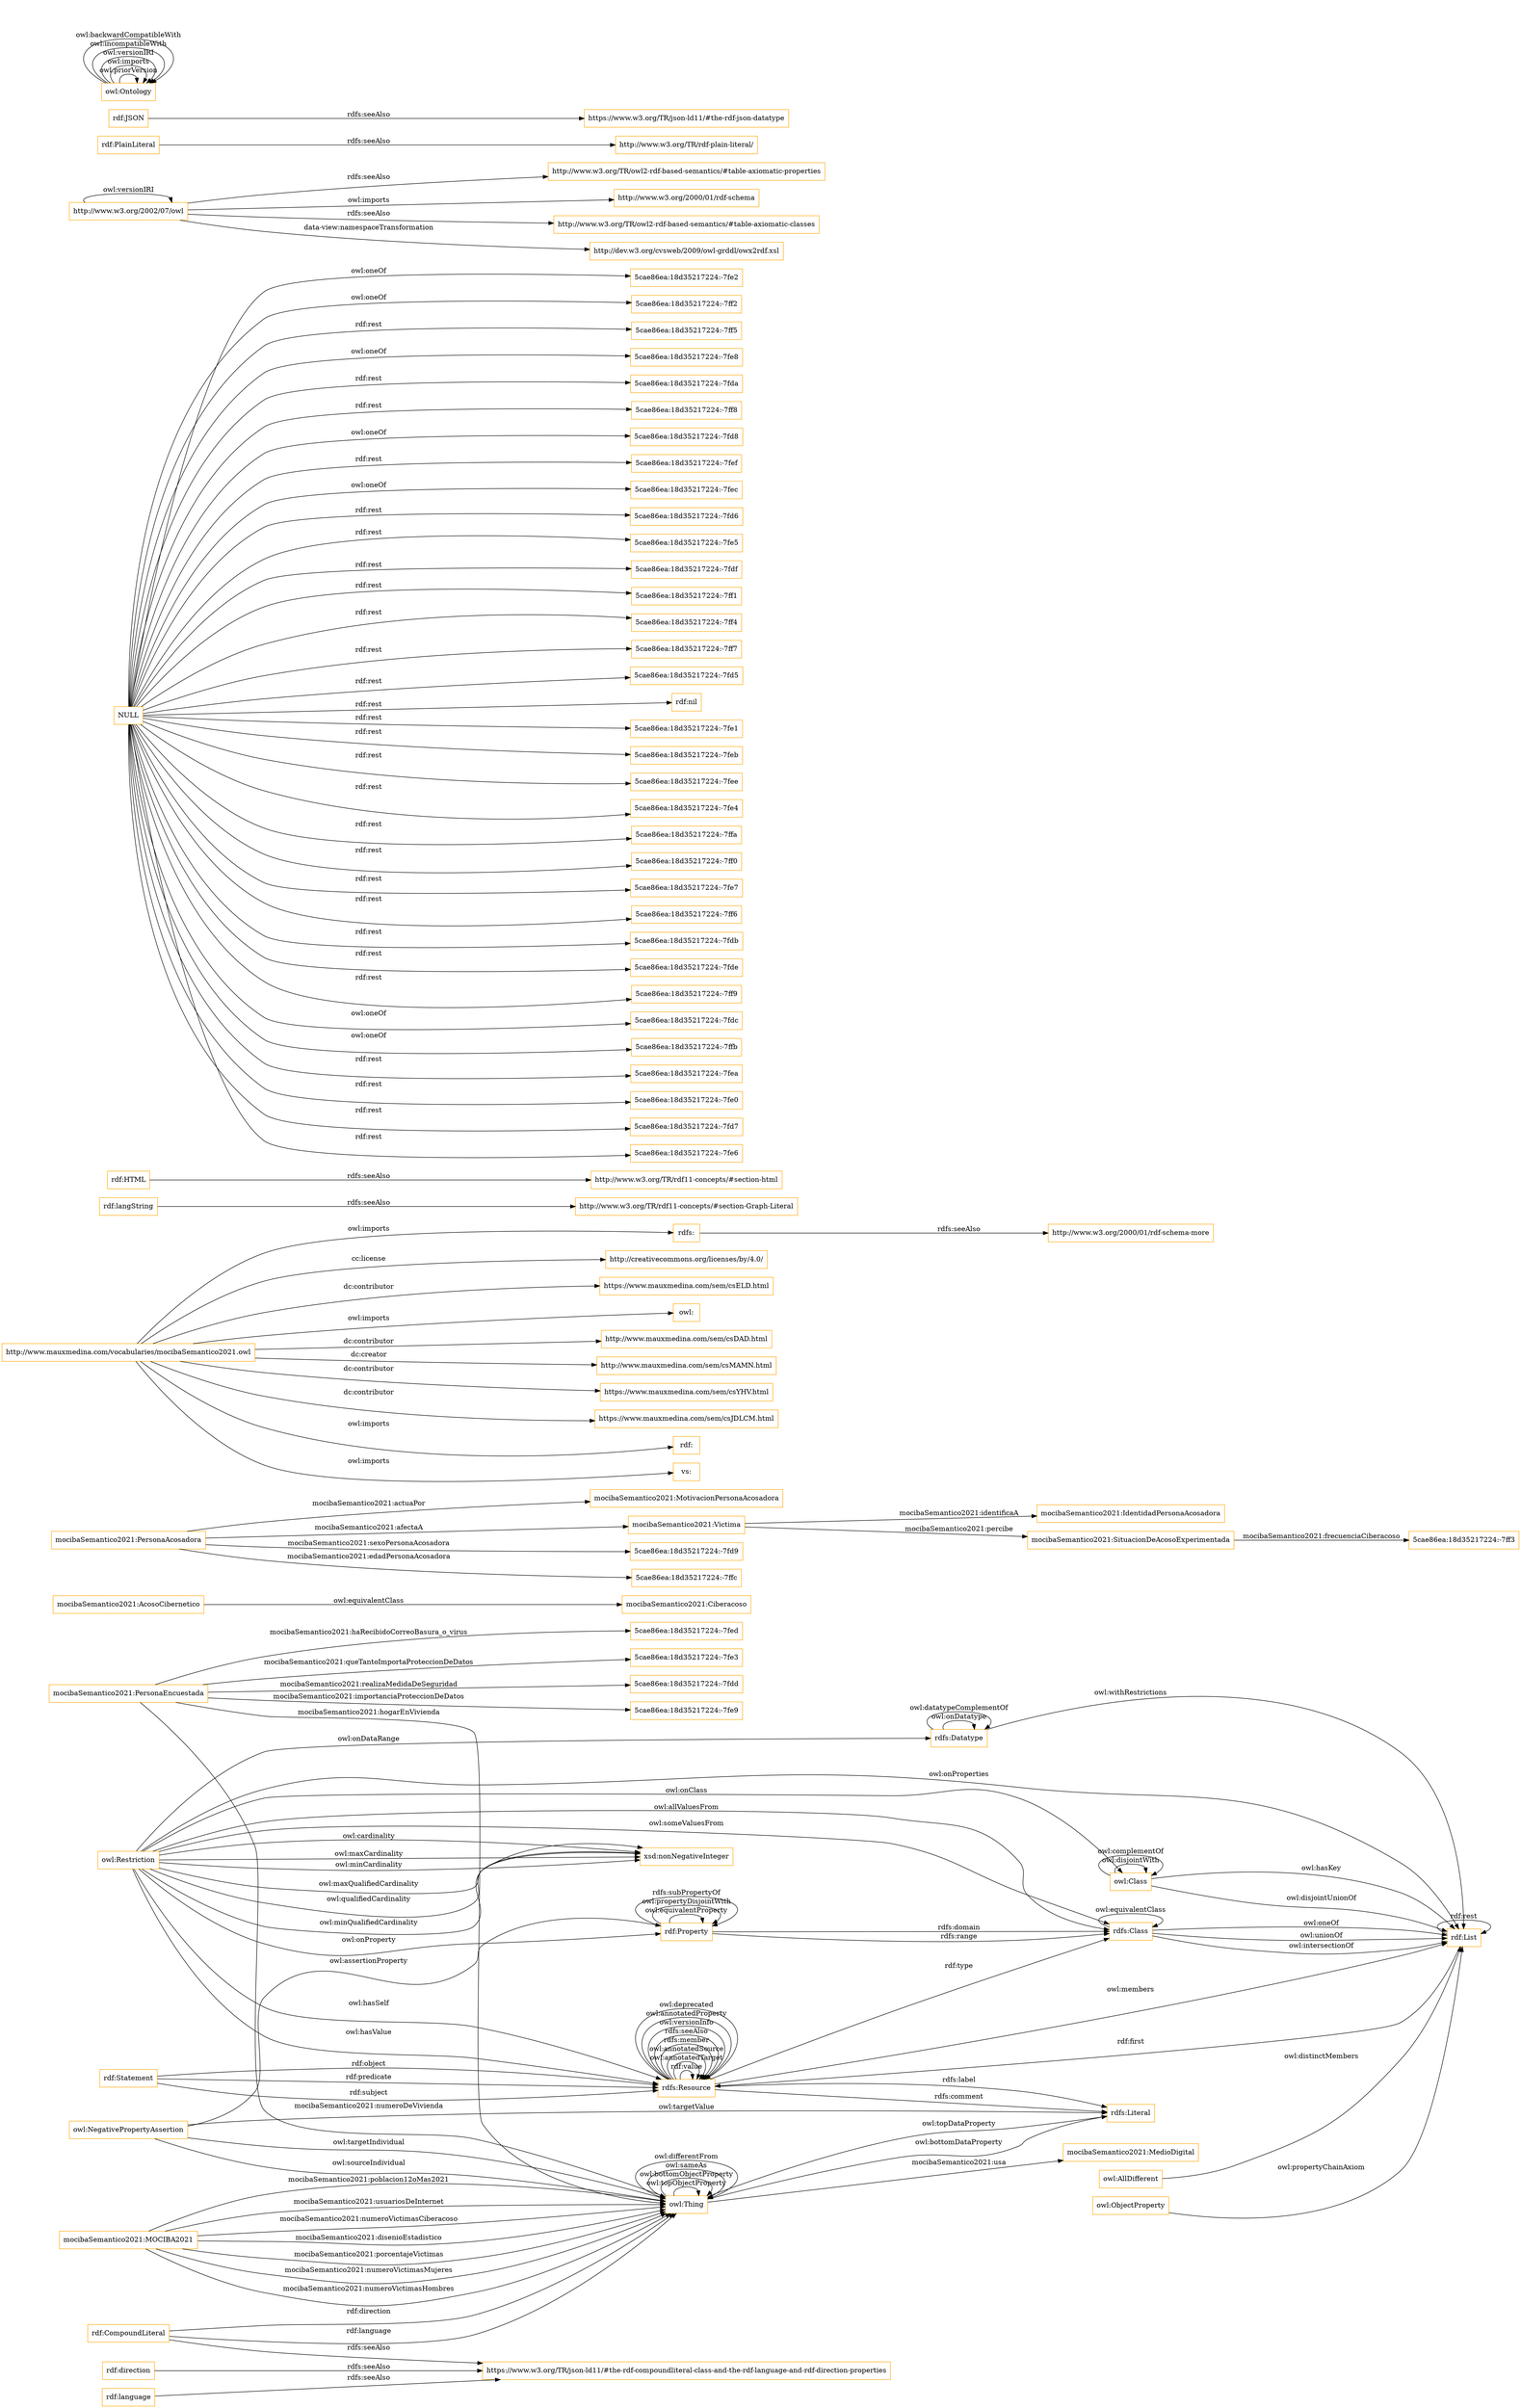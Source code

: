 digraph ar2dtool_diagram { 
rankdir=LR;
size="1501"
node [shape = rectangle, color="orange"]; "mocibaSemantico2021:PersonaEncuestada" "mocibaSemantico2021:AcosoCibernetico" "mocibaSemantico2021:MedioDigital" "mocibaSemantico2021:PersonaAcosadora" "mocibaSemantico2021:MotivacionPersonaAcosadora" "mocibaSemantico2021:Victima" "mocibaSemantico2021:IdentidadPersonaAcosadora" "mocibaSemantico2021:SituacionDeAcosoExperimentada" "mocibaSemantico2021:MOCIBA2021" "mocibaSemantico2021:Ciberacoso" "owl:Thing" ; /*classes style*/
	"rdfs:" -> "http://www.w3.org/2000/01/rdf-schema-more" [ label = "rdfs:seeAlso" ];
	"rdf:langString" -> "http://www.w3.org/TR/rdf11-concepts/#section-Graph-Literal" [ label = "rdfs:seeAlso" ];
	"rdf:CompoundLiteral" -> "https://www.w3.org/TR/json-ld11/#the-rdf-compoundliteral-class-and-the-rdf-language-and-rdf-direction-properties" [ label = "rdfs:seeAlso" ];
	"rdf:direction" -> "https://www.w3.org/TR/json-ld11/#the-rdf-compoundliteral-class-and-the-rdf-language-and-rdf-direction-properties" [ label = "rdfs:seeAlso" ];
	"rdf:language" -> "https://www.w3.org/TR/json-ld11/#the-rdf-compoundliteral-class-and-the-rdf-language-and-rdf-direction-properties" [ label = "rdfs:seeAlso" ];
	"rdf:HTML" -> "http://www.w3.org/TR/rdf11-concepts/#section-html" [ label = "rdfs:seeAlso" ];
	"http://www.mauxmedina.com/vocabularies/mocibaSemantico2021.owl" -> "http://creativecommons.org/licenses/by/4.0/" [ label = "cc:license" ];
	"http://www.mauxmedina.com/vocabularies/mocibaSemantico2021.owl" -> "https://www.mauxmedina.com/sem/csELD.html" [ label = "dc:contributor" ];
	"http://www.mauxmedina.com/vocabularies/mocibaSemantico2021.owl" -> "owl:" [ label = "owl:imports" ];
	"http://www.mauxmedina.com/vocabularies/mocibaSemantico2021.owl" -> "http://www.mauxmedina.com/sem/csDAD.html" [ label = "dc:contributor" ];
	"http://www.mauxmedina.com/vocabularies/mocibaSemantico2021.owl" -> "http://www.mauxmedina.com/sem/csMAMN.html" [ label = "dc:creator" ];
	"http://www.mauxmedina.com/vocabularies/mocibaSemantico2021.owl" -> "https://www.mauxmedina.com/sem/csYHV.html" [ label = "dc:contributor" ];
	"http://www.mauxmedina.com/vocabularies/mocibaSemantico2021.owl" -> "https://www.mauxmedina.com/sem/csJDLCM.html" [ label = "dc:contributor" ];
	"http://www.mauxmedina.com/vocabularies/mocibaSemantico2021.owl" -> "rdfs:" [ label = "owl:imports" ];
	"http://www.mauxmedina.com/vocabularies/mocibaSemantico2021.owl" -> "rdf:" [ label = "owl:imports" ];
	"http://www.mauxmedina.com/vocabularies/mocibaSemantico2021.owl" -> "vs:" [ label = "owl:imports" ];
	"NULL" -> "5cae86ea:18d35217224:-7fe2" [ label = "owl:oneOf" ];
	"NULL" -> "5cae86ea:18d35217224:-7ff2" [ label = "owl:oneOf" ];
	"NULL" -> "5cae86ea:18d35217224:-7ff5" [ label = "rdf:rest" ];
	"NULL" -> "5cae86ea:18d35217224:-7fe8" [ label = "owl:oneOf" ];
	"NULL" -> "5cae86ea:18d35217224:-7fda" [ label = "rdf:rest" ];
	"NULL" -> "5cae86ea:18d35217224:-7ff8" [ label = "rdf:rest" ];
	"NULL" -> "5cae86ea:18d35217224:-7fd8" [ label = "owl:oneOf" ];
	"NULL" -> "5cae86ea:18d35217224:-7fef" [ label = "rdf:rest" ];
	"NULL" -> "5cae86ea:18d35217224:-7fec" [ label = "owl:oneOf" ];
	"NULL" -> "5cae86ea:18d35217224:-7fd6" [ label = "rdf:rest" ];
	"NULL" -> "5cae86ea:18d35217224:-7fe5" [ label = "rdf:rest" ];
	"NULL" -> "5cae86ea:18d35217224:-7fdf" [ label = "rdf:rest" ];
	"NULL" -> "5cae86ea:18d35217224:-7ff1" [ label = "rdf:rest" ];
	"NULL" -> "5cae86ea:18d35217224:-7ff4" [ label = "rdf:rest" ];
	"NULL" -> "5cae86ea:18d35217224:-7ff7" [ label = "rdf:rest" ];
	"NULL" -> "5cae86ea:18d35217224:-7fd5" [ label = "rdf:rest" ];
	"NULL" -> "rdf:nil" [ label = "rdf:rest" ];
	"NULL" -> "5cae86ea:18d35217224:-7fe1" [ label = "rdf:rest" ];
	"NULL" -> "5cae86ea:18d35217224:-7feb" [ label = "rdf:rest" ];
	"NULL" -> "5cae86ea:18d35217224:-7fee" [ label = "rdf:rest" ];
	"NULL" -> "5cae86ea:18d35217224:-7fe4" [ label = "rdf:rest" ];
	"NULL" -> "5cae86ea:18d35217224:-7ffa" [ label = "rdf:rest" ];
	"NULL" -> "5cae86ea:18d35217224:-7ff0" [ label = "rdf:rest" ];
	"NULL" -> "5cae86ea:18d35217224:-7fe7" [ label = "rdf:rest" ];
	"NULL" -> "5cae86ea:18d35217224:-7ff6" [ label = "rdf:rest" ];
	"NULL" -> "5cae86ea:18d35217224:-7fdb" [ label = "rdf:rest" ];
	"NULL" -> "5cae86ea:18d35217224:-7fde" [ label = "rdf:rest" ];
	"NULL" -> "5cae86ea:18d35217224:-7ff9" [ label = "rdf:rest" ];
	"NULL" -> "5cae86ea:18d35217224:-7fdc" [ label = "owl:oneOf" ];
	"NULL" -> "5cae86ea:18d35217224:-7ffb" [ label = "owl:oneOf" ];
	"NULL" -> "5cae86ea:18d35217224:-7fea" [ label = "rdf:rest" ];
	"NULL" -> "5cae86ea:18d35217224:-7fe0" [ label = "rdf:rest" ];
	"NULL" -> "5cae86ea:18d35217224:-7fd7" [ label = "rdf:rest" ];
	"NULL" -> "5cae86ea:18d35217224:-7fe6" [ label = "rdf:rest" ];
	"http://www.w3.org/2002/07/owl" -> "http://www.w3.org/TR/owl2-rdf-based-semantics/#table-axiomatic-properties" [ label = "rdfs:seeAlso" ];
	"http://www.w3.org/2002/07/owl" -> "http://www.w3.org/2000/01/rdf-schema" [ label = "owl:imports" ];
	"http://www.w3.org/2002/07/owl" -> "http://www.w3.org/TR/owl2-rdf-based-semantics/#table-axiomatic-classes" [ label = "rdfs:seeAlso" ];
	"http://www.w3.org/2002/07/owl" -> "http://dev.w3.org/cvsweb/2009/owl-grddl/owx2rdf.xsl" [ label = "data-view:namespaceTransformation" ];
	"http://www.w3.org/2002/07/owl" -> "http://www.w3.org/2002/07/owl" [ label = "owl:versionIRI" ];
	"rdf:PlainLiteral" -> "http://www.w3.org/TR/rdf-plain-literal/" [ label = "rdfs:seeAlso" ];
	"mocibaSemantico2021:AcosoCibernetico" -> "mocibaSemantico2021:Ciberacoso" [ label = "owl:equivalentClass" ];
	"rdf:JSON" -> "https://www.w3.org/TR/json-ld11/#the-rdf-json-datatype" [ label = "rdfs:seeAlso" ];
	"rdfs:Datatype" -> "rdfs:Datatype" [ label = "owl:onDatatype" ];
	"mocibaSemantico2021:PersonaAcosadora" -> "5cae86ea:18d35217224:-7fd9" [ label = "mocibaSemantico2021:sexoPersonaAcosadora" ];
	"rdfs:Resource" -> "rdfs:Resource" [ label = "rdf:value" ];
	"rdfs:Resource" -> "rdfs:Resource" [ label = "owl:annotatedTarget" ];
	"owl:AllDifferent" -> "rdf:List" [ label = "owl:distinctMembers" ];
	"mocibaSemantico2021:MOCIBA2021" -> "owl:Thing" [ label = "mocibaSemantico2021:porcentajeVictimas" ];
	"owl:Restriction" -> "owl:Class" [ label = "owl:onClass" ];
	"rdfs:Resource" -> "rdfs:Resource" [ label = "owl:annotatedSource" ];
	"owl:Thing" -> "owl:Thing" [ label = "owl:topObjectProperty" ];
	"owl:Class" -> "rdf:List" [ label = "owl:hasKey" ];
	"rdf:List" -> "rdf:List" [ label = "rdf:rest" ];
	"owl:Restriction" -> "xsd:nonNegativeInteger" [ label = "owl:maxQualifiedCardinality" ];
	"owl:NegativePropertyAssertion" -> "owl:Thing" [ label = "owl:targetIndividual" ];
	"owl:Restriction" -> "xsd:nonNegativeInteger" [ label = "owl:qualifiedCardinality" ];
	"mocibaSemantico2021:PersonaAcosadora" -> "mocibaSemantico2021:Victima" [ label = "mocibaSemantico2021:afectaA" ];
	"mocibaSemantico2021:PersonaEncuestada" -> "5cae86ea:18d35217224:-7fe9" [ label = "mocibaSemantico2021:importanciaProteccionDeDatos" ];
	"owl:NegativePropertyAssertion" -> "rdfs:Literal" [ label = "owl:targetValue" ];
	"owl:Restriction" -> "rdfs:Resource" [ label = "owl:hasSelf" ];
	"rdfs:Class" -> "rdfs:Class" [ label = "owl:equivalentClass" ];
	"rdfs:Datatype" -> "rdfs:Datatype" [ label = "owl:datatypeComplementOf" ];
	"rdf:Property" -> "rdfs:Class" [ label = "rdfs:range" ];
	"rdfs:Class" -> "rdf:List" [ label = "owl:oneOf" ];
	"rdf:Property" -> "rdf:Property" [ label = "owl:equivalentProperty" ];
	"mocibaSemantico2021:MOCIBA2021" -> "owl:Thing" [ label = "mocibaSemantico2021:numeroVictimasMujeres" ];
	"rdf:Property" -> "rdf:Property" [ label = "owl:propertyDisjointWith" ];
	"rdf:Statement" -> "rdfs:Resource" [ label = "rdf:subject" ];
	"owl:Restriction" -> "xsd:nonNegativeInteger" [ label = "owl:minQualifiedCardinality" ];
	"mocibaSemantico2021:MOCIBA2021" -> "owl:Thing" [ label = "mocibaSemantico2021:numeroVictimasHombres" ];
	"owl:Ontology" -> "owl:Ontology" [ label = "owl:priorVersion" ];
	"owl:ObjectProperty" -> "rdf:List" [ label = "owl:propertyChainAxiom" ];
	"owl:Restriction" -> "rdfs:Class" [ label = "owl:someValuesFrom" ];
	"mocibaSemantico2021:PersonaAcosadora" -> "5cae86ea:18d35217224:-7ffc" [ label = "mocibaSemantico2021:edadPersonaAcosadora" ];
	"owl:Class" -> "owl:Class" [ label = "owl:disjointWith" ];
	"owl:Thing" -> "owl:Thing" [ label = "owl:bottomObjectProperty" ];
	"rdfs:Resource" -> "rdfs:Resource" [ label = "rdfs:member" ];
	"mocibaSemantico2021:Victima" -> "mocibaSemantico2021:IdentidadPersonaAcosadora" [ label = "mocibaSemantico2021:identificaA" ];
	"mocibaSemantico2021:PersonaEncuestada" -> "5cae86ea:18d35217224:-7fed" [ label = "mocibaSemantico2021:haRecibidoCorreoBasura_o_virus" ];
	"rdfs:Class" -> "rdf:List" [ label = "owl:unionOf" ];
	"mocibaSemantico2021:MOCIBA2021" -> "owl:Thing" [ label = "mocibaSemantico2021:poblacion12oMas2021" ];
	"rdfs:Resource" -> "rdfs:Resource" [ label = "rdfs:seeAlso" ];
	"rdf:CompoundLiteral" -> "owl:Thing" [ label = "rdf:direction" ];
	"rdfs:Resource" -> "rdfs:Resource" [ label = "owl:versionInfo" ];
	"rdfs:Resource" -> "rdfs:Class" [ label = "rdf:type" ];
	"owl:NegativePropertyAssertion" -> "rdf:Property" [ label = "owl:assertionProperty" ];
	"owl:Class" -> "owl:Class" [ label = "owl:complementOf" ];
	"mocibaSemantico2021:PersonaEncuestada" -> "owl:Thing" [ label = "mocibaSemantico2021:hogarEnVivienda" ];
	"owl:Ontology" -> "owl:Ontology" [ label = "owl:imports" ];
	"owl:NegativePropertyAssertion" -> "owl:Thing" [ label = "owl:sourceIndividual" ];
	"mocibaSemantico2021:MOCIBA2021" -> "owl:Thing" [ label = "mocibaSemantico2021:usuariosDeInternet" ];
	"rdfs:Class" -> "rdf:List" [ label = "owl:intersectionOf" ];
	"rdf:CompoundLiteral" -> "owl:Thing" [ label = "rdf:language" ];
	"owl:Thing" -> "mocibaSemantico2021:MedioDigital" [ label = "mocibaSemantico2021:usa" ];
	"owl:Restriction" -> "rdfs:Datatype" [ label = "owl:onDataRange" ];
	"rdfs:Resource" -> "rdfs:Resource" [ label = "owl:annotatedProperty" ];
	"mocibaSemantico2021:SituacionDeAcosoExperimentada" -> "5cae86ea:18d35217224:-7ff3" [ label = "mocibaSemantico2021:frecuenciaCiberacoso" ];
	"mocibaSemantico2021:PersonaAcosadora" -> "mocibaSemantico2021:MotivacionPersonaAcosadora" [ label = "mocibaSemantico2021:actuaPor" ];
	"owl:Restriction" -> "rdf:List" [ label = "owl:onProperties" ];
	"rdfs:Resource" -> "rdfs:Literal" [ label = "rdfs:comment" ];
	"owl:Class" -> "rdf:List" [ label = "owl:disjointUnionOf" ];
	"owl:Ontology" -> "owl:Ontology" [ label = "owl:versionIRI" ];
	"rdf:Property" -> "rdf:Property" [ label = "rdfs:subPropertyOf" ];
	"owl:Thing" -> "owl:Thing" [ label = "owl:sameAs" ];
	"mocibaSemantico2021:PersonaEncuestada" -> "5cae86ea:18d35217224:-7fe3" [ label = "mocibaSemantico2021:queTantoImportaProteccionDeDatos" ];
	"owl:Thing" -> "owl:Thing" [ label = "owl:differentFrom" ];
	"mocibaSemantico2021:PersonaEncuestada" -> "5cae86ea:18d35217224:-7fdd" [ label = "mocibaSemantico2021:realizaMedidaDeSeguridad" ];
	"owl:Ontology" -> "owl:Ontology" [ label = "owl:incompatibleWith" ];
	"rdf:List" -> "rdfs:Resource" [ label = "rdf:first" ];
	"owl:Restriction" -> "rdf:Property" [ label = "owl:onProperty" ];
	"rdfs:Resource" -> "rdfs:Resource" [ label = "owl:deprecated" ];
	"rdf:Property" -> "rdfs:Class" [ label = "rdfs:domain" ];
	"rdfs:Resource" -> "rdf:List" [ label = "owl:members" ];
	"mocibaSemantico2021:Victima" -> "mocibaSemantico2021:SituacionDeAcosoExperimentada" [ label = "mocibaSemantico2021:percibe" ];
	"owl:Restriction" -> "rdfs:Class" [ label = "owl:allValuesFrom" ];
	"rdfs:Datatype" -> "rdf:List" [ label = "owl:withRestrictions" ];
	"owl:Restriction" -> "xsd:nonNegativeInteger" [ label = "owl:cardinality" ];
	"owl:Thing" -> "rdfs:Literal" [ label = "owl:bottomDataProperty" ];
	"owl:Ontology" -> "owl:Ontology" [ label = "owl:backwardCompatibleWith" ];
	"mocibaSemantico2021:MOCIBA2021" -> "owl:Thing" [ label = "mocibaSemantico2021:numeroVictimasCiberacoso" ];
	"rdfs:Resource" -> "rdfs:Literal" [ label = "rdfs:label" ];
	"owl:Thing" -> "rdfs:Literal" [ label = "owl:topDataProperty" ];
	"owl:Restriction" -> "xsd:nonNegativeInteger" [ label = "owl:maxCardinality" ];
	"owl:Restriction" -> "rdfs:Resource" [ label = "owl:hasValue" ];
	"mocibaSemantico2021:PersonaEncuestada" -> "owl:Thing" [ label = "mocibaSemantico2021:numeroDeVivienda" ];
	"mocibaSemantico2021:MOCIBA2021" -> "owl:Thing" [ label = "mocibaSemantico2021:disenioEstadistico" ];
	"owl:Restriction" -> "xsd:nonNegativeInteger" [ label = "owl:minCardinality" ];
	"rdf:Statement" -> "rdfs:Resource" [ label = "rdf:object" ];
	"rdf:Statement" -> "rdfs:Resource" [ label = "rdf:predicate" ];

}
